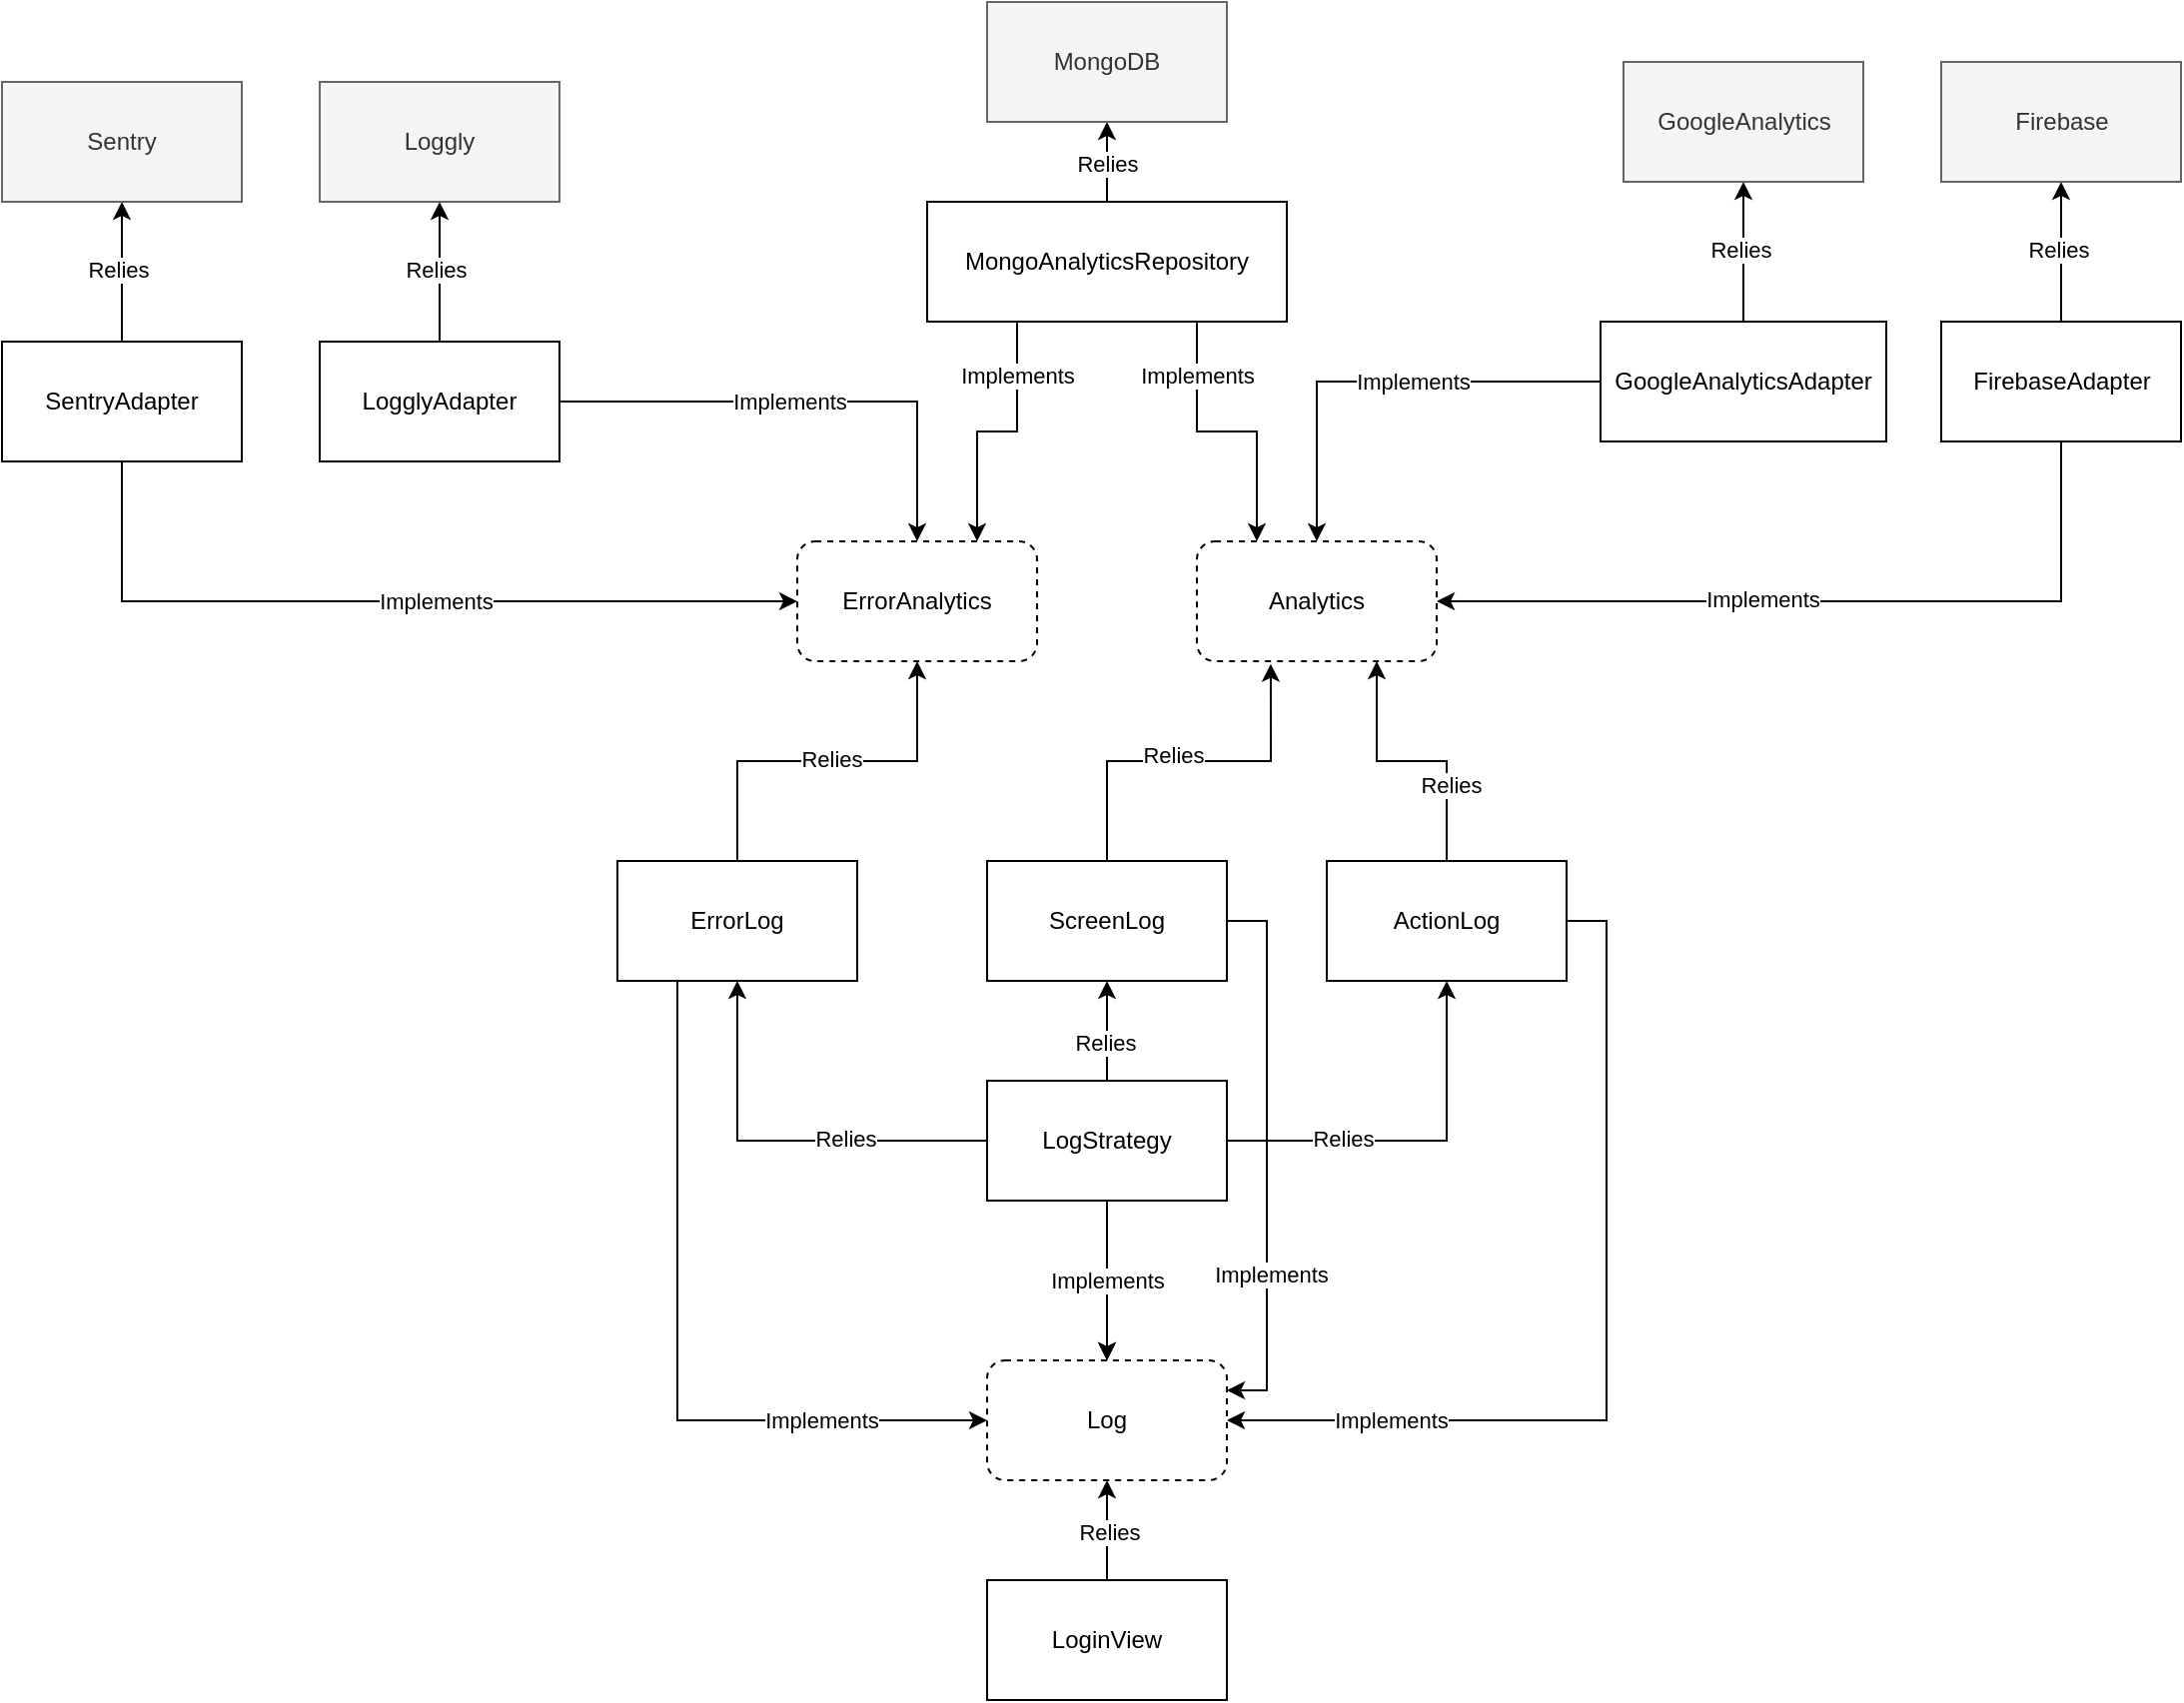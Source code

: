 <mxfile>
    <diagram id="WbjxUu1evFDNCKrGVBx4" name="Page-1">
        <mxGraphModel dx="1759" dy="655" grid="1" gridSize="10" guides="1" tooltips="1" connect="1" arrows="1" fold="1" page="1" pageScale="1" pageWidth="850" pageHeight="1100" math="0" shadow="0">
            <root>
                <mxCell id="0"/>
                <mxCell id="1" parent="0"/>
                <mxCell id="YvaXyPzC3fc4QxB65vGy-7" style="edgeStyle=orthogonalEdgeStyle;rounded=0;orthogonalLoop=1;jettySize=auto;html=1;entryX=0.5;entryY=1;entryDx=0;entryDy=0;" parent="1" source="YvaXyPzC3fc4QxB65vGy-1" target="YvaXyPzC3fc4QxB65vGy-3" edge="1">
                    <mxGeometry relative="1" as="geometry"/>
                </mxCell>
                <mxCell id="YvaXyPzC3fc4QxB65vGy-23" value="Relies" style="edgeLabel;html=1;align=center;verticalAlign=middle;resizable=0;points=[];" parent="YvaXyPzC3fc4QxB65vGy-7" vertex="1" connectable="0">
                    <mxGeometry x="-0.02" y="-1" relative="1" as="geometry">
                        <mxPoint as="offset"/>
                    </mxGeometry>
                </mxCell>
                <mxCell id="YvaXyPzC3fc4QxB65vGy-1" value="LoginView" style="rounded=0;whiteSpace=wrap;html=1;" parent="1" vertex="1">
                    <mxGeometry x="-57" y="950" width="120" height="60" as="geometry"/>
                </mxCell>
                <mxCell id="YvaXyPzC3fc4QxB65vGy-3" value="Log" style="rounded=1;whiteSpace=wrap;html=1;dashed=1;" parent="1" vertex="1">
                    <mxGeometry x="-57" y="840" width="120" height="60" as="geometry"/>
                </mxCell>
                <mxCell id="YvaXyPzC3fc4QxB65vGy-16" style="edgeStyle=orthogonalEdgeStyle;rounded=0;orthogonalLoop=1;jettySize=auto;html=1;entryX=0.308;entryY=1.022;entryDx=0;entryDy=0;entryPerimeter=0;" parent="1" source="YvaXyPzC3fc4QxB65vGy-4" target="YvaXyPzC3fc4QxB65vGy-14" edge="1">
                    <mxGeometry relative="1" as="geometry"/>
                </mxCell>
                <mxCell id="YvaXyPzC3fc4QxB65vGy-30" value="Relies" style="edgeLabel;html=1;align=center;verticalAlign=middle;resizable=0;points=[];" parent="YvaXyPzC3fc4QxB65vGy-16" vertex="1" connectable="0">
                    <mxGeometry x="-0.089" y="3" relative="1" as="geometry">
                        <mxPoint as="offset"/>
                    </mxGeometry>
                </mxCell>
                <mxCell id="6" style="edgeStyle=orthogonalEdgeStyle;rounded=0;orthogonalLoop=1;jettySize=auto;html=1;exitX=1;exitY=0.5;exitDx=0;exitDy=0;entryX=1;entryY=0.25;entryDx=0;entryDy=0;" parent="1" source="YvaXyPzC3fc4QxB65vGy-4" target="YvaXyPzC3fc4QxB65vGy-3" edge="1">
                    <mxGeometry relative="1" as="geometry"/>
                </mxCell>
                <mxCell id="7" value="Implements" style="edgeLabel;html=1;align=center;verticalAlign=middle;resizable=0;points=[];" parent="6" vertex="1" connectable="0">
                    <mxGeometry x="0.433" y="2" relative="1" as="geometry">
                        <mxPoint as="offset"/>
                    </mxGeometry>
                </mxCell>
                <mxCell id="YvaXyPzC3fc4QxB65vGy-4" value="ScreenLog" style="rounded=0;whiteSpace=wrap;html=1;" parent="1" vertex="1">
                    <mxGeometry x="-57" y="590" width="120" height="60" as="geometry"/>
                </mxCell>
                <mxCell id="YvaXyPzC3fc4QxB65vGy-17" style="edgeStyle=orthogonalEdgeStyle;rounded=0;orthogonalLoop=1;jettySize=auto;html=1;entryX=0.75;entryY=1;entryDx=0;entryDy=0;" parent="1" source="YvaXyPzC3fc4QxB65vGy-5" target="YvaXyPzC3fc4QxB65vGy-14" edge="1">
                    <mxGeometry relative="1" as="geometry"/>
                </mxCell>
                <mxCell id="YvaXyPzC3fc4QxB65vGy-32" value="Relies" style="edgeLabel;html=1;align=center;verticalAlign=middle;resizable=0;points=[];" parent="YvaXyPzC3fc4QxB65vGy-17" vertex="1" connectable="0">
                    <mxGeometry x="-0.44" y="-2" relative="1" as="geometry">
                        <mxPoint as="offset"/>
                    </mxGeometry>
                </mxCell>
                <mxCell id="4" style="edgeStyle=orthogonalEdgeStyle;rounded=0;orthogonalLoop=1;jettySize=auto;html=1;exitX=1;exitY=0.5;exitDx=0;exitDy=0;entryX=1;entryY=0.5;entryDx=0;entryDy=0;" parent="1" source="YvaXyPzC3fc4QxB65vGy-5" target="YvaXyPzC3fc4QxB65vGy-3" edge="1">
                    <mxGeometry relative="1" as="geometry"/>
                </mxCell>
                <mxCell id="5" value="Implements" style="edgeLabel;html=1;align=center;verticalAlign=middle;resizable=0;points=[];" parent="4" vertex="1" connectable="0">
                    <mxGeometry x="0.643" relative="1" as="geometry">
                        <mxPoint as="offset"/>
                    </mxGeometry>
                </mxCell>
                <mxCell id="YvaXyPzC3fc4QxB65vGy-5" value="ActionLog" style="rounded=0;whiteSpace=wrap;html=1;" parent="1" vertex="1">
                    <mxGeometry x="113" y="590" width="120" height="60" as="geometry"/>
                </mxCell>
                <mxCell id="YvaXyPzC3fc4QxB65vGy-15" style="edgeStyle=orthogonalEdgeStyle;rounded=0;orthogonalLoop=1;jettySize=auto;html=1;entryX=0.5;entryY=1;entryDx=0;entryDy=0;" parent="1" source="YvaXyPzC3fc4QxB65vGy-6" target="YvaXyPzC3fc4QxB65vGy-13" edge="1">
                    <mxGeometry relative="1" as="geometry"/>
                </mxCell>
                <mxCell id="YvaXyPzC3fc4QxB65vGy-29" value="Relies" style="edgeLabel;html=1;align=center;verticalAlign=middle;resizable=0;points=[];" parent="YvaXyPzC3fc4QxB65vGy-15" vertex="1" connectable="0">
                    <mxGeometry x="0.016" y="1" relative="1" as="geometry">
                        <mxPoint as="offset"/>
                    </mxGeometry>
                </mxCell>
                <mxCell id="2" style="edgeStyle=orthogonalEdgeStyle;rounded=0;orthogonalLoop=1;jettySize=auto;html=1;exitX=0.25;exitY=1;exitDx=0;exitDy=0;entryX=0;entryY=0.5;entryDx=0;entryDy=0;" parent="1" source="YvaXyPzC3fc4QxB65vGy-6" target="YvaXyPzC3fc4QxB65vGy-3" edge="1">
                    <mxGeometry relative="1" as="geometry"/>
                </mxCell>
                <mxCell id="3" value="Implements" style="edgeLabel;html=1;align=center;verticalAlign=middle;resizable=0;points=[];" parent="2" vertex="1" connectable="0">
                    <mxGeometry x="0.36" y="2" relative="1" as="geometry">
                        <mxPoint x="37" y="2" as="offset"/>
                    </mxGeometry>
                </mxCell>
                <mxCell id="YvaXyPzC3fc4QxB65vGy-6" value="ErrorLog" style="rounded=0;whiteSpace=wrap;html=1;" parent="1" vertex="1">
                    <mxGeometry x="-242" y="590" width="120" height="60" as="geometry"/>
                </mxCell>
                <mxCell id="YvaXyPzC3fc4QxB65vGy-9" style="edgeStyle=orthogonalEdgeStyle;rounded=0;orthogonalLoop=1;jettySize=auto;html=1;entryX=0.5;entryY=0;entryDx=0;entryDy=0;" parent="1" source="YvaXyPzC3fc4QxB65vGy-8" target="YvaXyPzC3fc4QxB65vGy-3" edge="1">
                    <mxGeometry relative="1" as="geometry"/>
                </mxCell>
                <mxCell id="YvaXyPzC3fc4QxB65vGy-10" style="edgeStyle=orthogonalEdgeStyle;rounded=0;orthogonalLoop=1;jettySize=auto;html=1;entryX=0.5;entryY=1;entryDx=0;entryDy=0;" parent="1" source="YvaXyPzC3fc4QxB65vGy-8" target="YvaXyPzC3fc4QxB65vGy-6" edge="1">
                    <mxGeometry relative="1" as="geometry"/>
                </mxCell>
                <mxCell id="YvaXyPzC3fc4QxB65vGy-28" value="Relies" style="edgeLabel;html=1;align=center;verticalAlign=middle;resizable=0;points=[];" parent="YvaXyPzC3fc4QxB65vGy-10" vertex="1" connectable="0">
                    <mxGeometry x="-0.307" y="-1" relative="1" as="geometry">
                        <mxPoint as="offset"/>
                    </mxGeometry>
                </mxCell>
                <mxCell id="YvaXyPzC3fc4QxB65vGy-11" style="edgeStyle=orthogonalEdgeStyle;rounded=0;orthogonalLoop=1;jettySize=auto;html=1;entryX=0.5;entryY=1;entryDx=0;entryDy=0;" parent="1" source="YvaXyPzC3fc4QxB65vGy-8" target="YvaXyPzC3fc4QxB65vGy-4" edge="1">
                    <mxGeometry relative="1" as="geometry"/>
                </mxCell>
                <mxCell id="YvaXyPzC3fc4QxB65vGy-27" value="Relies" style="edgeLabel;html=1;align=center;verticalAlign=middle;resizable=0;points=[];" parent="YvaXyPzC3fc4QxB65vGy-11" vertex="1" connectable="0">
                    <mxGeometry x="-0.22" y="1" relative="1" as="geometry">
                        <mxPoint as="offset"/>
                    </mxGeometry>
                </mxCell>
                <mxCell id="YvaXyPzC3fc4QxB65vGy-12" style="edgeStyle=orthogonalEdgeStyle;rounded=0;orthogonalLoop=1;jettySize=auto;html=1;entryX=0.5;entryY=1;entryDx=0;entryDy=0;" parent="1" source="YvaXyPzC3fc4QxB65vGy-8" target="YvaXyPzC3fc4QxB65vGy-5" edge="1">
                    <mxGeometry relative="1" as="geometry"/>
                </mxCell>
                <mxCell id="YvaXyPzC3fc4QxB65vGy-26" value="Relies" style="edgeLabel;html=1;align=center;verticalAlign=middle;resizable=0;points=[];" parent="YvaXyPzC3fc4QxB65vGy-12" vertex="1" connectable="0">
                    <mxGeometry x="-0.397" y="1" relative="1" as="geometry">
                        <mxPoint as="offset"/>
                    </mxGeometry>
                </mxCell>
                <mxCell id="YvaXyPzC3fc4QxB65vGy-24" value="" style="edgeStyle=orthogonalEdgeStyle;rounded=0;orthogonalLoop=1;jettySize=auto;html=1;" parent="1" source="YvaXyPzC3fc4QxB65vGy-8" target="YvaXyPzC3fc4QxB65vGy-3" edge="1">
                    <mxGeometry relative="1" as="geometry"/>
                </mxCell>
                <mxCell id="YvaXyPzC3fc4QxB65vGy-25" value="Implements" style="edgeLabel;html=1;align=center;verticalAlign=middle;resizable=0;points=[];" parent="YvaXyPzC3fc4QxB65vGy-24" vertex="1" connectable="0">
                    <mxGeometry x="0.136" relative="1" as="geometry">
                        <mxPoint y="-6" as="offset"/>
                    </mxGeometry>
                </mxCell>
                <mxCell id="YvaXyPzC3fc4QxB65vGy-8" value="LogStrategy" style="rounded=0;whiteSpace=wrap;html=1;strokeColor=#000000;" parent="1" vertex="1">
                    <mxGeometry x="-57" y="700" width="120" height="60" as="geometry"/>
                </mxCell>
                <mxCell id="YvaXyPzC3fc4QxB65vGy-13" value="ErrorAnalytics" style="rounded=1;whiteSpace=wrap;html=1;dashed=1;" parent="1" vertex="1">
                    <mxGeometry x="-152" y="430" width="120" height="60" as="geometry"/>
                </mxCell>
                <mxCell id="YvaXyPzC3fc4QxB65vGy-14" value="Analytics" style="rounded=1;whiteSpace=wrap;html=1;dashed=1;" parent="1" vertex="1">
                    <mxGeometry x="48" y="430" width="120" height="60" as="geometry"/>
                </mxCell>
                <mxCell id="YvaXyPzC3fc4QxB65vGy-20" style="edgeStyle=orthogonalEdgeStyle;rounded=0;orthogonalLoop=1;jettySize=auto;html=1;entryX=0.5;entryY=1;entryDx=0;entryDy=0;" parent="1" source="YvaXyPzC3fc4QxB65vGy-18" target="YvaXyPzC3fc4QxB65vGy-19" edge="1">
                    <mxGeometry relative="1" as="geometry">
                        <mxPoint x="-331" y="280" as="targetPoint"/>
                    </mxGeometry>
                </mxCell>
                <mxCell id="YvaXyPzC3fc4QxB65vGy-37" value="Relies" style="edgeLabel;html=1;align=center;verticalAlign=middle;resizable=0;points=[];" parent="YvaXyPzC3fc4QxB65vGy-20" vertex="1" connectable="0">
                    <mxGeometry x="0.033" y="2" relative="1" as="geometry">
                        <mxPoint as="offset"/>
                    </mxGeometry>
                </mxCell>
                <mxCell id="YvaXyPzC3fc4QxB65vGy-22" style="edgeStyle=orthogonalEdgeStyle;rounded=0;orthogonalLoop=1;jettySize=auto;html=1;entryX=0.5;entryY=0;entryDx=0;entryDy=0;" parent="1" source="YvaXyPzC3fc4QxB65vGy-18" target="YvaXyPzC3fc4QxB65vGy-13" edge="1">
                    <mxGeometry relative="1" as="geometry"/>
                </mxCell>
                <mxCell id="YvaXyPzC3fc4QxB65vGy-36" value="Implements" style="edgeLabel;html=1;align=center;verticalAlign=middle;resizable=0;points=[];" parent="YvaXyPzC3fc4QxB65vGy-22" vertex="1" connectable="0">
                    <mxGeometry x="-0.081" y="-1" relative="1" as="geometry">
                        <mxPoint y="-1" as="offset"/>
                    </mxGeometry>
                </mxCell>
                <mxCell id="YvaXyPzC3fc4QxB65vGy-18" value="LogglyAdapter" style="rounded=0;whiteSpace=wrap;html=1;" parent="1" vertex="1">
                    <mxGeometry x="-391" y="330" width="120" height="60" as="geometry"/>
                </mxCell>
                <mxCell id="YvaXyPzC3fc4QxB65vGy-19" value="Loggly" style="rounded=0;whiteSpace=wrap;html=1;fillColor=#f5f5f5;strokeColor=#666666;fontColor=#333333;" parent="1" vertex="1">
                    <mxGeometry x="-391" y="200" width="120" height="60" as="geometry"/>
                </mxCell>
                <mxCell id="YvaXyPzC3fc4QxB65vGy-38" style="edgeStyle=orthogonalEdgeStyle;rounded=0;orthogonalLoop=1;jettySize=auto;html=1;entryX=0.5;entryY=1;entryDx=0;entryDy=0;" parent="1" source="YvaXyPzC3fc4QxB65vGy-40" target="YvaXyPzC3fc4QxB65vGy-41" edge="1">
                    <mxGeometry relative="1" as="geometry">
                        <mxPoint x="-490" y="280" as="targetPoint"/>
                    </mxGeometry>
                </mxCell>
                <mxCell id="YvaXyPzC3fc4QxB65vGy-39" value="Relies" style="edgeLabel;html=1;align=center;verticalAlign=middle;resizable=0;points=[];" parent="YvaXyPzC3fc4QxB65vGy-38" vertex="1" connectable="0">
                    <mxGeometry x="0.033" y="2" relative="1" as="geometry">
                        <mxPoint as="offset"/>
                    </mxGeometry>
                </mxCell>
                <mxCell id="YvaXyPzC3fc4QxB65vGy-43" style="edgeStyle=orthogonalEdgeStyle;rounded=0;orthogonalLoop=1;jettySize=auto;html=1;exitX=0.5;exitY=1;exitDx=0;exitDy=0;entryX=0;entryY=0.5;entryDx=0;entryDy=0;" parent="1" source="YvaXyPzC3fc4QxB65vGy-40" target="YvaXyPzC3fc4QxB65vGy-13" edge="1">
                    <mxGeometry relative="1" as="geometry"/>
                </mxCell>
                <mxCell id="YvaXyPzC3fc4QxB65vGy-44" value="Implements" style="edgeLabel;html=1;align=center;verticalAlign=middle;resizable=0;points=[];" parent="YvaXyPzC3fc4QxB65vGy-43" vertex="1" connectable="0">
                    <mxGeometry x="0.071" y="-3" relative="1" as="geometry">
                        <mxPoint x="8" y="-3" as="offset"/>
                    </mxGeometry>
                </mxCell>
                <mxCell id="YvaXyPzC3fc4QxB65vGy-40" value="SentryAdapter" style="rounded=0;whiteSpace=wrap;html=1;" parent="1" vertex="1">
                    <mxGeometry x="-550" y="330" width="120" height="60" as="geometry"/>
                </mxCell>
                <mxCell id="YvaXyPzC3fc4QxB65vGy-41" value="Sentry" style="rounded=0;whiteSpace=wrap;html=1;fillColor=#f5f5f5;strokeColor=#666666;fontColor=#333333;" parent="1" vertex="1">
                    <mxGeometry x="-550" y="200" width="120" height="60" as="geometry"/>
                </mxCell>
                <mxCell id="YvaXyPzC3fc4QxB65vGy-45" style="edgeStyle=orthogonalEdgeStyle;rounded=0;orthogonalLoop=1;jettySize=auto;html=1;entryX=0.5;entryY=1;entryDx=0;entryDy=0;" parent="1" source="YvaXyPzC3fc4QxB65vGy-47" target="YvaXyPzC3fc4QxB65vGy-48" edge="1">
                    <mxGeometry relative="1" as="geometry">
                        <mxPoint x="480.5" y="270" as="targetPoint"/>
                    </mxGeometry>
                </mxCell>
                <mxCell id="YvaXyPzC3fc4QxB65vGy-46" value="Relies" style="edgeLabel;html=1;align=center;verticalAlign=middle;resizable=0;points=[];" parent="YvaXyPzC3fc4QxB65vGy-45" vertex="1" connectable="0">
                    <mxGeometry x="0.033" y="2" relative="1" as="geometry">
                        <mxPoint as="offset"/>
                    </mxGeometry>
                </mxCell>
                <mxCell id="YvaXyPzC3fc4QxB65vGy-54" style="edgeStyle=orthogonalEdgeStyle;rounded=0;orthogonalLoop=1;jettySize=auto;html=1;exitX=0.5;exitY=1;exitDx=0;exitDy=0;entryX=1;entryY=0.5;entryDx=0;entryDy=0;" parent="1" source="YvaXyPzC3fc4QxB65vGy-47" target="YvaXyPzC3fc4QxB65vGy-14" edge="1">
                    <mxGeometry relative="1" as="geometry"/>
                </mxCell>
                <mxCell id="YvaXyPzC3fc4QxB65vGy-56" value="Implements" style="edgeLabel;html=1;align=center;verticalAlign=middle;resizable=0;points=[];" parent="YvaXyPzC3fc4QxB65vGy-54" vertex="1" connectable="0">
                    <mxGeometry x="0.169" y="-1" relative="1" as="geometry">
                        <mxPoint as="offset"/>
                    </mxGeometry>
                </mxCell>
                <mxCell id="YvaXyPzC3fc4QxB65vGy-47" value="FirebaseAdapter" style="rounded=0;whiteSpace=wrap;html=1;" parent="1" vertex="1">
                    <mxGeometry x="420.5" y="320" width="120" height="60" as="geometry"/>
                </mxCell>
                <mxCell id="YvaXyPzC3fc4QxB65vGy-48" value="Firebase" style="rounded=0;whiteSpace=wrap;html=1;fillColor=#f5f5f5;strokeColor=#666666;fontColor=#333333;" parent="1" vertex="1">
                    <mxGeometry x="420.5" y="190" width="120" height="60" as="geometry"/>
                </mxCell>
                <mxCell id="YvaXyPzC3fc4QxB65vGy-49" style="edgeStyle=orthogonalEdgeStyle;rounded=0;orthogonalLoop=1;jettySize=auto;html=1;entryX=0.5;entryY=1;entryDx=0;entryDy=0;" parent="1" source="YvaXyPzC3fc4QxB65vGy-51" target="YvaXyPzC3fc4QxB65vGy-52" edge="1">
                    <mxGeometry relative="1" as="geometry">
                        <mxPoint x="321.5" y="270" as="targetPoint"/>
                    </mxGeometry>
                </mxCell>
                <mxCell id="YvaXyPzC3fc4QxB65vGy-50" value="Relies" style="edgeLabel;html=1;align=center;verticalAlign=middle;resizable=0;points=[];" parent="YvaXyPzC3fc4QxB65vGy-49" vertex="1" connectable="0">
                    <mxGeometry x="0.033" y="2" relative="1" as="geometry">
                        <mxPoint as="offset"/>
                    </mxGeometry>
                </mxCell>
                <mxCell id="YvaXyPzC3fc4QxB65vGy-53" style="edgeStyle=orthogonalEdgeStyle;rounded=0;orthogonalLoop=1;jettySize=auto;html=1;entryX=0.5;entryY=0;entryDx=0;entryDy=0;" parent="1" source="YvaXyPzC3fc4QxB65vGy-51" target="YvaXyPzC3fc4QxB65vGy-14" edge="1">
                    <mxGeometry relative="1" as="geometry">
                        <mxPoint x="256.5" y="420" as="targetPoint"/>
                    </mxGeometry>
                </mxCell>
                <mxCell id="YvaXyPzC3fc4QxB65vGy-58" value="Implements" style="edgeLabel;html=1;align=center;verticalAlign=middle;resizable=0;points=[];" parent="YvaXyPzC3fc4QxB65vGy-53" vertex="1" connectable="0">
                    <mxGeometry x="-0.295" relative="1" as="geometry">
                        <mxPoint x="-16" as="offset"/>
                    </mxGeometry>
                </mxCell>
                <mxCell id="YvaXyPzC3fc4QxB65vGy-51" value="GoogleAnalyticsAdapter" style="rounded=0;whiteSpace=wrap;html=1;" parent="1" vertex="1">
                    <mxGeometry x="250" y="320" width="143" height="60" as="geometry"/>
                </mxCell>
                <mxCell id="YvaXyPzC3fc4QxB65vGy-52" value="GoogleAnalytics" style="rounded=0;whiteSpace=wrap;html=1;fillColor=#f5f5f5;strokeColor=#666666;fontColor=#333333;" parent="1" vertex="1">
                    <mxGeometry x="261.5" y="190" width="120" height="60" as="geometry"/>
                </mxCell>
                <mxCell id="YvaXyPzC3fc4QxB65vGy-62" style="edgeStyle=orthogonalEdgeStyle;rounded=0;orthogonalLoop=1;jettySize=auto;html=1;entryX=0.5;entryY=1;entryDx=0;entryDy=0;" parent="1" source="YvaXyPzC3fc4QxB65vGy-59" target="YvaXyPzC3fc4QxB65vGy-61" edge="1">
                    <mxGeometry relative="1" as="geometry"/>
                </mxCell>
                <mxCell id="YvaXyPzC3fc4QxB65vGy-63" value="Relies" style="edgeLabel;html=1;align=center;verticalAlign=middle;resizable=0;points=[];" parent="YvaXyPzC3fc4QxB65vGy-62" vertex="1" connectable="0">
                    <mxGeometry x="-0.052" relative="1" as="geometry">
                        <mxPoint as="offset"/>
                    </mxGeometry>
                </mxCell>
                <mxCell id="YvaXyPzC3fc4QxB65vGy-64" style="edgeStyle=orthogonalEdgeStyle;rounded=0;orthogonalLoop=1;jettySize=auto;html=1;exitX=0.25;exitY=1;exitDx=0;exitDy=0;entryX=0.75;entryY=0;entryDx=0;entryDy=0;" parent="1" source="YvaXyPzC3fc4QxB65vGy-59" target="YvaXyPzC3fc4QxB65vGy-13" edge="1">
                    <mxGeometry relative="1" as="geometry"/>
                </mxCell>
                <mxCell id="YvaXyPzC3fc4QxB65vGy-66" value="Implements" style="edgeLabel;html=1;align=center;verticalAlign=middle;resizable=0;points=[];" parent="YvaXyPzC3fc4QxB65vGy-64" vertex="1" connectable="0">
                    <mxGeometry x="-0.595" relative="1" as="geometry">
                        <mxPoint as="offset"/>
                    </mxGeometry>
                </mxCell>
                <mxCell id="YvaXyPzC3fc4QxB65vGy-65" style="edgeStyle=orthogonalEdgeStyle;rounded=0;orthogonalLoop=1;jettySize=auto;html=1;exitX=0.75;exitY=1;exitDx=0;exitDy=0;entryX=0.25;entryY=0;entryDx=0;entryDy=0;" parent="1" source="YvaXyPzC3fc4QxB65vGy-59" target="YvaXyPzC3fc4QxB65vGy-14" edge="1">
                    <mxGeometry relative="1" as="geometry"/>
                </mxCell>
                <mxCell id="YvaXyPzC3fc4QxB65vGy-67" value="Implements" style="edgeLabel;html=1;align=center;verticalAlign=middle;resizable=0;points=[];" parent="YvaXyPzC3fc4QxB65vGy-65" vertex="1" connectable="0">
                    <mxGeometry x="-0.624" relative="1" as="geometry">
                        <mxPoint as="offset"/>
                    </mxGeometry>
                </mxCell>
                <mxCell id="YvaXyPzC3fc4QxB65vGy-59" value="MongoAnalyticsRepository" style="rounded=0;whiteSpace=wrap;html=1;strokeColor=#000000;" parent="1" vertex="1">
                    <mxGeometry x="-87" y="260" width="180" height="60" as="geometry"/>
                </mxCell>
                <mxCell id="YvaXyPzC3fc4QxB65vGy-61" value="MongoDB" style="rounded=0;whiteSpace=wrap;html=1;fillColor=#f5f5f5;strokeColor=#666666;fontColor=#333333;" parent="1" vertex="1">
                    <mxGeometry x="-57" y="160" width="120" height="60" as="geometry"/>
                </mxCell>
            </root>
        </mxGraphModel>
    </diagram>
</mxfile>